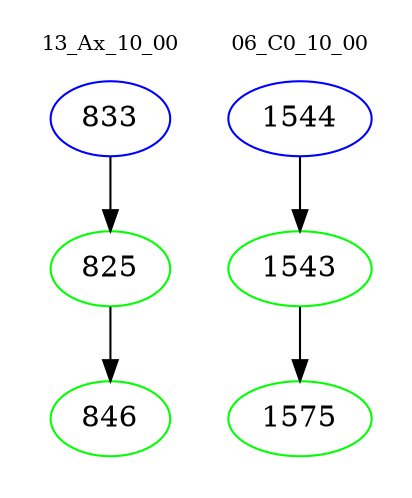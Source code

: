 digraph{
subgraph cluster_0 {
color = white
label = "13_Ax_10_00";
fontsize=10;
T0_833 [label="833", color="blue"]
T0_833 -> T0_825 [color="black"]
T0_825 [label="825", color="green"]
T0_825 -> T0_846 [color="black"]
T0_846 [label="846", color="green"]
}
subgraph cluster_1 {
color = white
label = "06_C0_10_00";
fontsize=10;
T1_1544 [label="1544", color="blue"]
T1_1544 -> T1_1543 [color="black"]
T1_1543 [label="1543", color="green"]
T1_1543 -> T1_1575 [color="black"]
T1_1575 [label="1575", color="green"]
}
}
